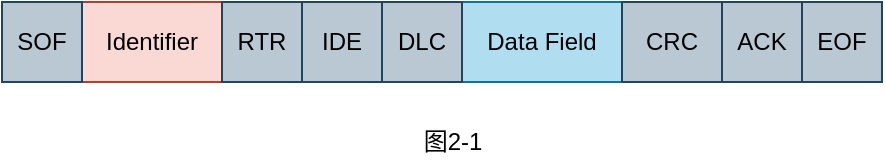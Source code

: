 <mxfile version="14.2.6" type="github">
  <diagram name="Page-1" id="bd83a815-5ea8-2e97-e5ec-87c9f400f2fa">
    <mxGraphModel dx="1038" dy="580" grid="1" gridSize="10" guides="1" tooltips="1" connect="1" arrows="1" fold="1" page="1" pageScale="1.5" pageWidth="1169" pageHeight="826" background="#ffffff" math="0" shadow="0">
      <root>
        <mxCell id="0" style=";html=1;" />
        <mxCell id="1" style=";html=1;" parent="0" />
        <mxCell id="KoHn4GHrAXUP1Ku4gA2K-1" value="ACK" style="rounded=0;whiteSpace=wrap;html=1;align=center;fillColor=#bac8d3;strokeColor=#23445d;" vertex="1" parent="1">
          <mxGeometry x="460" y="70" width="40" height="40" as="geometry" />
        </mxCell>
        <mxCell id="KoHn4GHrAXUP1Ku4gA2K-2" value="CRC" style="rounded=0;whiteSpace=wrap;html=1;" vertex="1" parent="1">
          <mxGeometry x="410" y="70" width="50" height="40" as="geometry" />
        </mxCell>
        <mxCell id="KoHn4GHrAXUP1Ku4gA2K-3" value="Data Field" style="rounded=0;whiteSpace=wrap;html=1;fillColor=#b1ddf0;strokeColor=#10739e;" vertex="1" parent="1">
          <mxGeometry x="330" y="70" width="80" height="40" as="geometry" />
        </mxCell>
        <mxCell id="KoHn4GHrAXUP1Ku4gA2K-4" value="DLC" style="rounded=0;whiteSpace=wrap;html=1;" vertex="1" parent="1">
          <mxGeometry x="290" y="70" width="40" height="40" as="geometry" />
        </mxCell>
        <mxCell id="KoHn4GHrAXUP1Ku4gA2K-5" value="IDE" style="rounded=0;whiteSpace=wrap;html=1;" vertex="1" parent="1">
          <mxGeometry x="250" y="70" width="40" height="40" as="geometry" />
        </mxCell>
        <mxCell id="KoHn4GHrAXUP1Ku4gA2K-6" value="RTR" style="rounded=0;whiteSpace=wrap;html=1;" vertex="1" parent="1">
          <mxGeometry x="210" y="70" width="40" height="40" as="geometry" />
        </mxCell>
        <mxCell id="KoHn4GHrAXUP1Ku4gA2K-7" value="Identifier" style="rounded=0;whiteSpace=wrap;html=1;fillColor=#fad9d5;strokeColor=#ae4132;" vertex="1" parent="1">
          <mxGeometry x="140" y="70" width="70" height="40" as="geometry" />
        </mxCell>
        <mxCell id="KoHn4GHrAXUP1Ku4gA2K-8" value="SOF" style="rounded=0;whiteSpace=wrap;html=1;fillColor=#bac8d3;strokeColor=#23445d;" vertex="1" parent="1">
          <mxGeometry x="100" y="70" width="40" height="40" as="geometry" />
        </mxCell>
        <mxCell id="KoHn4GHrAXUP1Ku4gA2K-9" value="EOF" style="rounded=0;whiteSpace=wrap;html=1;fillColor=#bac8d3;strokeColor=#23445d;" vertex="1" parent="1">
          <mxGeometry x="500" y="70" width="40" height="40" as="geometry" />
        </mxCell>
        <mxCell id="KoHn4GHrAXUP1Ku4gA2K-10" value="RTR" style="rounded=0;whiteSpace=wrap;html=1;fillColor=#bac8d3;strokeColor=#23445d;" vertex="1" parent="1">
          <mxGeometry x="210" y="70" width="40" height="40" as="geometry" />
        </mxCell>
        <mxCell id="KoHn4GHrAXUP1Ku4gA2K-11" value="IDE" style="rounded=0;whiteSpace=wrap;html=1;fillColor=#bac8d3;strokeColor=#23445d;" vertex="1" parent="1">
          <mxGeometry x="250" y="70" width="40" height="40" as="geometry" />
        </mxCell>
        <mxCell id="KoHn4GHrAXUP1Ku4gA2K-12" value="DLC" style="rounded=0;whiteSpace=wrap;html=1;fillColor=#bac8d3;strokeColor=#23445d;" vertex="1" parent="1">
          <mxGeometry x="290" y="70" width="40" height="40" as="geometry" />
        </mxCell>
        <mxCell id="KoHn4GHrAXUP1Ku4gA2K-13" value="CRC" style="rounded=0;whiteSpace=wrap;html=1;fillColor=#bac8d3;strokeColor=#23445d;" vertex="1" parent="1">
          <mxGeometry x="410" y="70" width="50" height="40" as="geometry" />
        </mxCell>
        <mxCell id="KoHn4GHrAXUP1Ku4gA2K-14" value="图2-1" style="text;html=1;align=center;verticalAlign=middle;resizable=0;points=[];autosize=1;" vertex="1" parent="1">
          <mxGeometry x="300" y="130" width="50" height="20" as="geometry" />
        </mxCell>
      </root>
    </mxGraphModel>
  </diagram>
</mxfile>
